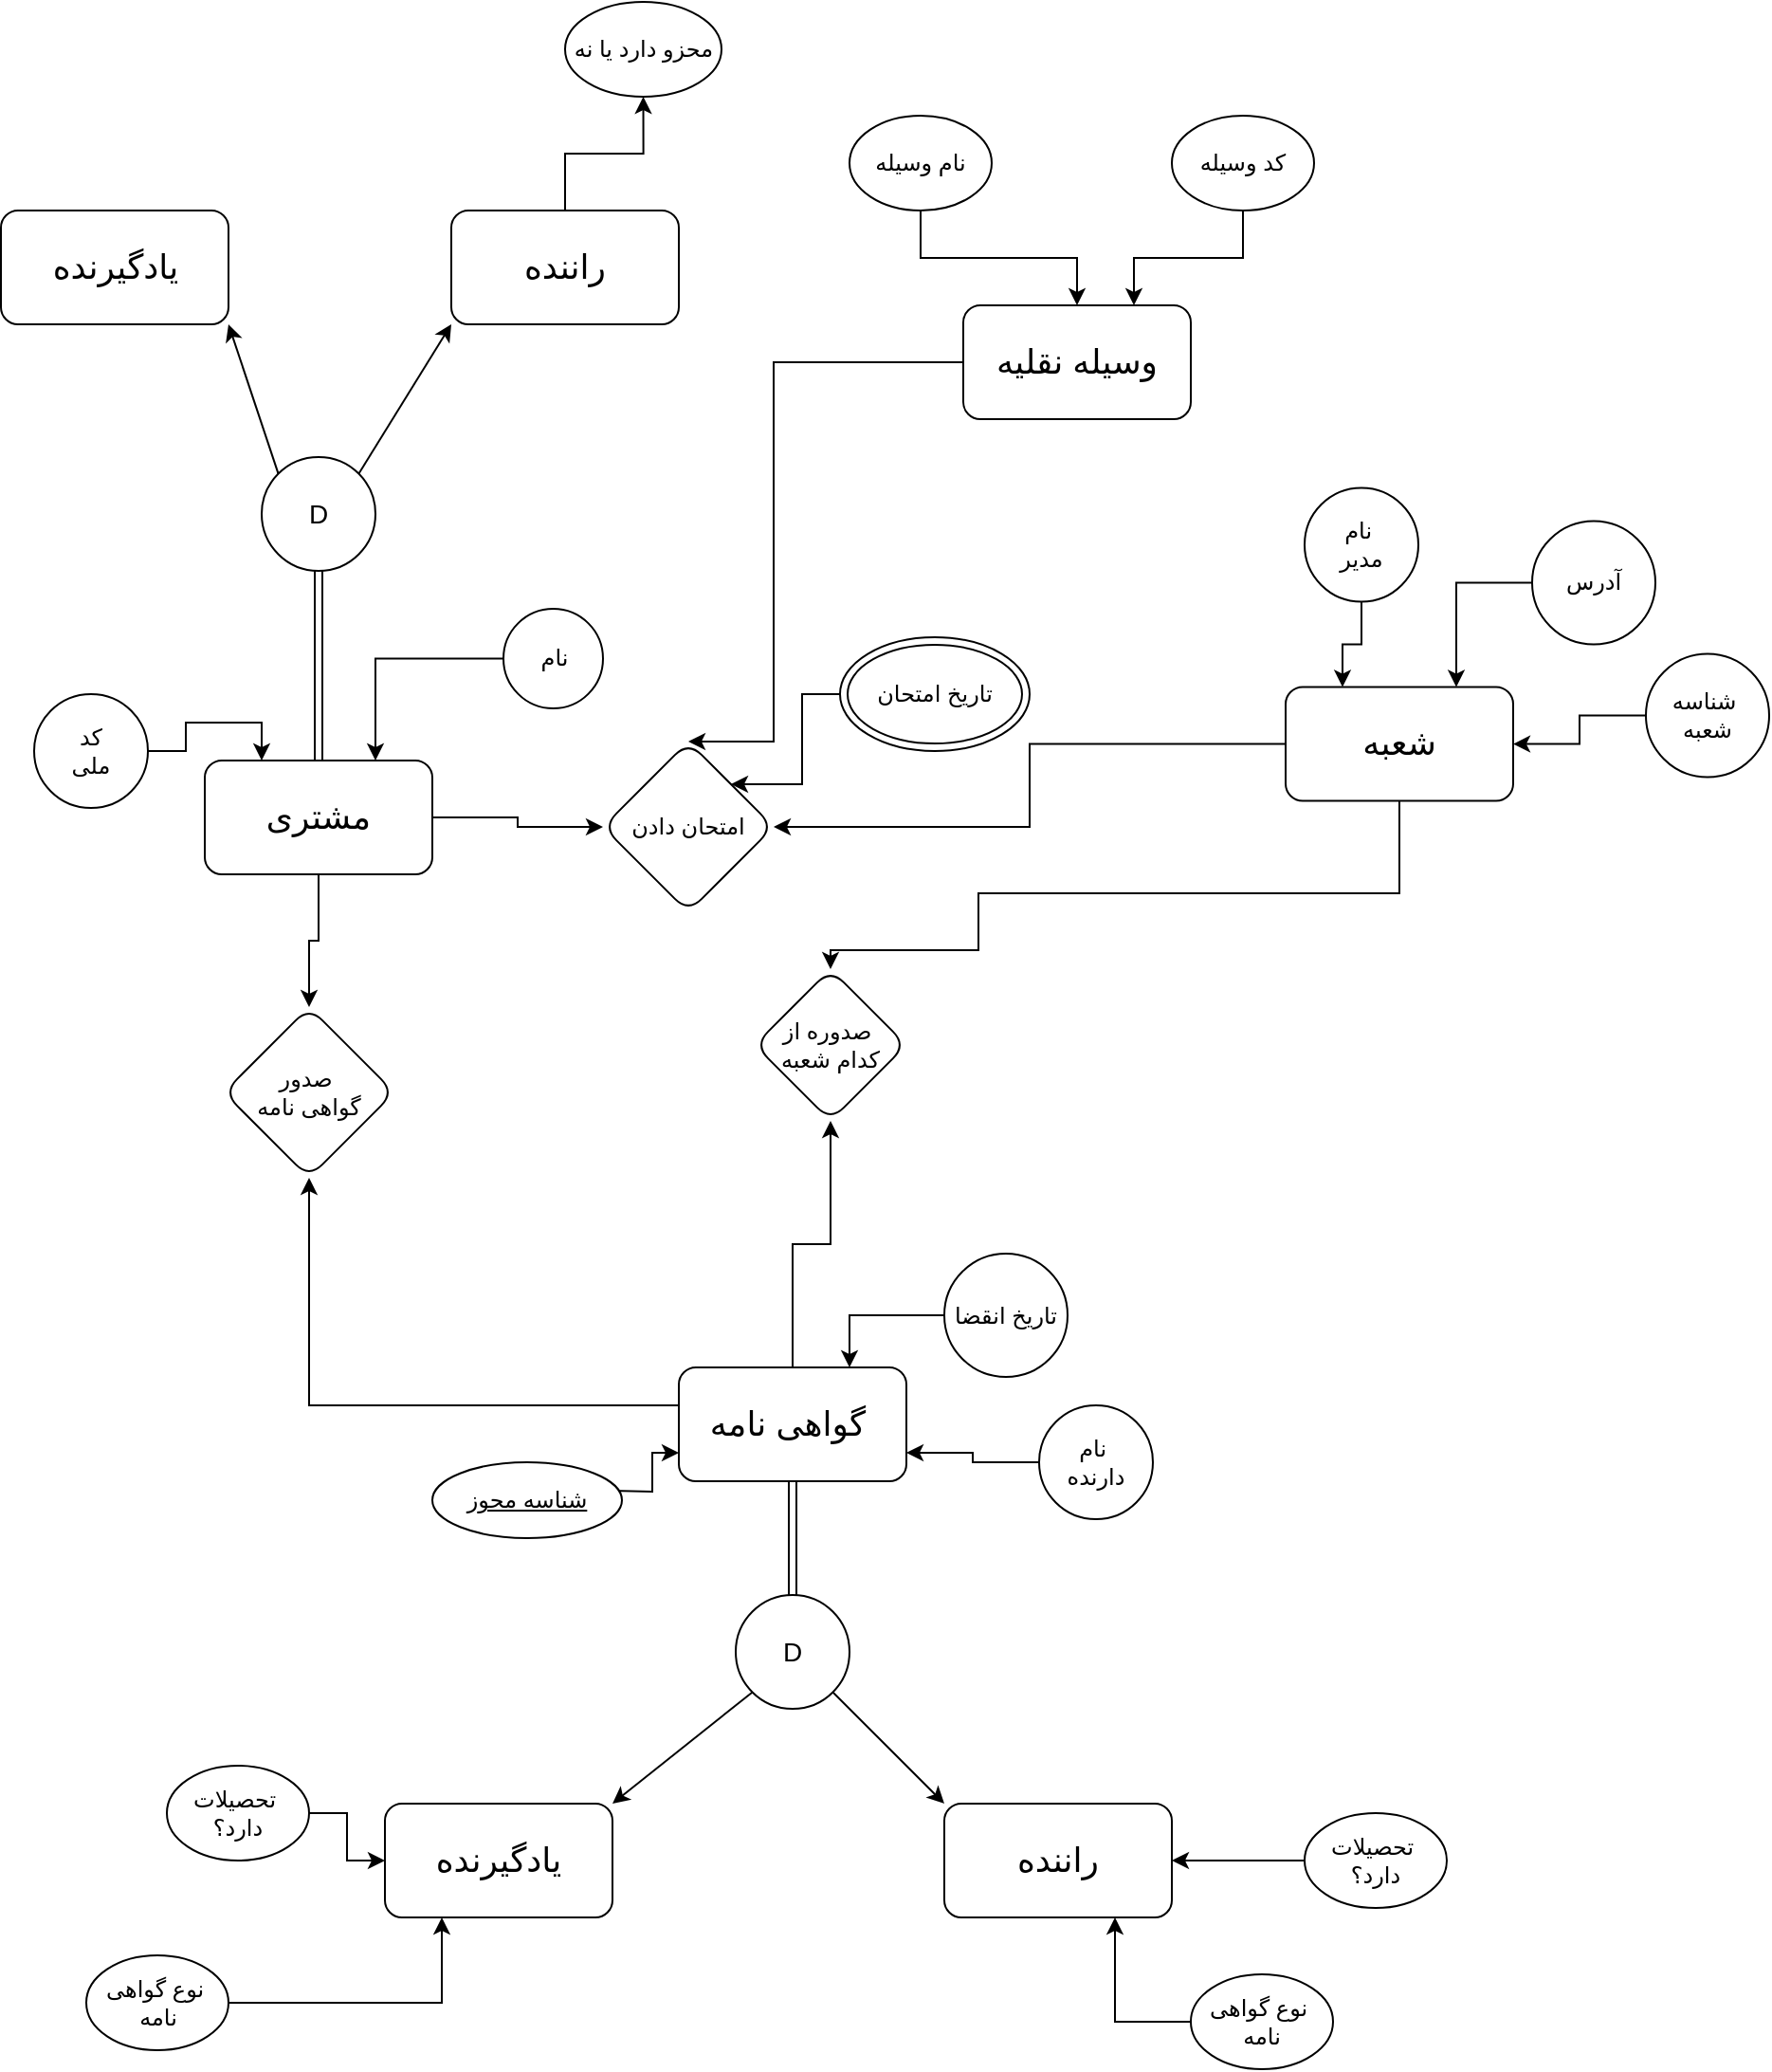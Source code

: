 <mxfile version="24.2.1" type="github">
  <diagram name="Page-1" id="StgHWz4NghMafxSv1uW0">
    <mxGraphModel dx="1459" dy="3041" grid="1" gridSize="10" guides="1" tooltips="1" connect="1" arrows="1" fold="1" page="1" pageScale="1" pageWidth="850" pageHeight="1100" math="0" shadow="0">
      <root>
        <mxCell id="0" />
        <mxCell id="1" parent="0" />
        <mxCell id="T2EJ2uYSbOceFDYWCZ22-41" value="" style="edgeStyle=orthogonalEdgeStyle;rounded=0;orthogonalLoop=1;jettySize=auto;html=1;" parent="1" source="T2EJ2uYSbOceFDYWCZ22-2" target="T2EJ2uYSbOceFDYWCZ22-40" edge="1">
          <mxGeometry relative="1" as="geometry" />
        </mxCell>
        <mxCell id="d3bOrSOvgRTrkonS77Jh-10" value="" style="edgeStyle=orthogonalEdgeStyle;rounded=0;orthogonalLoop=1;jettySize=auto;html=1;" parent="1" source="T2EJ2uYSbOceFDYWCZ22-2" target="d3bOrSOvgRTrkonS77Jh-9" edge="1">
          <mxGeometry relative="1" as="geometry" />
        </mxCell>
        <mxCell id="T2EJ2uYSbOceFDYWCZ22-2" value="&lt;span style=&quot;font-size: 18px;&quot;&gt;مشتری&lt;/span&gt;" style="rounded=1;whiteSpace=wrap;html=1;" parent="1" vertex="1">
          <mxGeometry x="110" y="-940" width="120" height="60" as="geometry" />
        </mxCell>
        <mxCell id="T2EJ2uYSbOceFDYWCZ22-3" style="edgeStyle=orthogonalEdgeStyle;rounded=0;orthogonalLoop=1;jettySize=auto;html=1;entryX=0.75;entryY=0;entryDx=0;entryDy=0;" parent="1" source="T2EJ2uYSbOceFDYWCZ22-4" target="T2EJ2uYSbOceFDYWCZ22-2" edge="1">
          <mxGeometry relative="1" as="geometry" />
        </mxCell>
        <mxCell id="T2EJ2uYSbOceFDYWCZ22-4" value="نام" style="ellipse;whiteSpace=wrap;html=1;aspect=fixed;" parent="1" vertex="1">
          <mxGeometry x="267.5" y="-1020" width="52.5" height="52.5" as="geometry" />
        </mxCell>
        <mxCell id="T2EJ2uYSbOceFDYWCZ22-6" style="edgeStyle=orthogonalEdgeStyle;rounded=0;orthogonalLoop=1;jettySize=auto;html=1;entryX=0.25;entryY=0;entryDx=0;entryDy=0;" parent="1" source="T2EJ2uYSbOceFDYWCZ22-7" target="T2EJ2uYSbOceFDYWCZ22-2" edge="1">
          <mxGeometry relative="1" as="geometry" />
        </mxCell>
        <mxCell id="T2EJ2uYSbOceFDYWCZ22-7" value="کد&lt;div&gt;ملی&lt;/div&gt;" style="ellipse;whiteSpace=wrap;html=1;aspect=fixed;" parent="1" vertex="1">
          <mxGeometry x="20" y="-975" width="60" height="60" as="geometry" />
        </mxCell>
        <mxCell id="T2EJ2uYSbOceFDYWCZ22-44" value="" style="edgeStyle=orthogonalEdgeStyle;rounded=0;orthogonalLoop=1;jettySize=auto;html=1;" parent="1" source="T2EJ2uYSbOceFDYWCZ22-12" target="T2EJ2uYSbOceFDYWCZ22-43" edge="1">
          <mxGeometry relative="1" as="geometry">
            <Array as="points">
              <mxPoint x="740" y="-870" />
              <mxPoint x="518" y="-870" />
              <mxPoint x="518" y="-840" />
              <mxPoint x="440" y="-840" />
            </Array>
          </mxGeometry>
        </mxCell>
        <mxCell id="W4u7JPgKXR2q4pbRJByI-26" style="edgeStyle=orthogonalEdgeStyle;rounded=0;orthogonalLoop=1;jettySize=auto;html=1;entryX=1;entryY=0.5;entryDx=0;entryDy=0;" edge="1" parent="1" source="T2EJ2uYSbOceFDYWCZ22-12" target="d3bOrSOvgRTrkonS77Jh-9">
          <mxGeometry relative="1" as="geometry" />
        </mxCell>
        <mxCell id="T2EJ2uYSbOceFDYWCZ22-12" value="&lt;span style=&quot;font-size: 18px;&quot;&gt;شعبه&lt;/span&gt;" style="rounded=1;whiteSpace=wrap;html=1;" parent="1" vertex="1">
          <mxGeometry x="680" y="-978.75" width="120" height="60" as="geometry" />
        </mxCell>
        <mxCell id="T2EJ2uYSbOceFDYWCZ22-13" style="edgeStyle=orthogonalEdgeStyle;rounded=0;orthogonalLoop=1;jettySize=auto;html=1;entryX=0.75;entryY=0;entryDx=0;entryDy=0;" parent="1" source="T2EJ2uYSbOceFDYWCZ22-14" target="T2EJ2uYSbOceFDYWCZ22-12" edge="1">
          <mxGeometry relative="1" as="geometry" />
        </mxCell>
        <mxCell id="T2EJ2uYSbOceFDYWCZ22-14" value="آدرس" style="ellipse;whiteSpace=wrap;html=1;aspect=fixed;" parent="1" vertex="1">
          <mxGeometry x="810" y="-1066.25" width="65" height="65" as="geometry" />
        </mxCell>
        <mxCell id="T2EJ2uYSbOceFDYWCZ22-16" style="edgeStyle=orthogonalEdgeStyle;rounded=0;orthogonalLoop=1;jettySize=auto;html=1;entryX=0.25;entryY=0;entryDx=0;entryDy=0;" parent="1" source="T2EJ2uYSbOceFDYWCZ22-17" target="T2EJ2uYSbOceFDYWCZ22-12" edge="1">
          <mxGeometry relative="1" as="geometry" />
        </mxCell>
        <mxCell id="T2EJ2uYSbOceFDYWCZ22-17" value="نام&amp;nbsp;&lt;div&gt;مدیر&lt;/div&gt;" style="ellipse;whiteSpace=wrap;html=1;aspect=fixed;" parent="1" vertex="1">
          <mxGeometry x="690" y="-1083.75" width="60" height="60" as="geometry" />
        </mxCell>
        <mxCell id="T2EJ2uYSbOceFDYWCZ22-19" style="edgeStyle=orthogonalEdgeStyle;rounded=0;orthogonalLoop=1;jettySize=auto;html=1;" parent="1" source="T2EJ2uYSbOceFDYWCZ22-20" target="T2EJ2uYSbOceFDYWCZ22-12" edge="1">
          <mxGeometry relative="1" as="geometry" />
        </mxCell>
        <mxCell id="T2EJ2uYSbOceFDYWCZ22-20" value="شناسه&amp;nbsp;&lt;div&gt;شعبه&lt;/div&gt;" style="ellipse;whiteSpace=wrap;html=1;aspect=fixed;" parent="1" vertex="1">
          <mxGeometry x="870" y="-996.25" width="65" height="65" as="geometry" />
        </mxCell>
        <mxCell id="T2EJ2uYSbOceFDYWCZ22-42" style="edgeStyle=orthogonalEdgeStyle;rounded=0;orthogonalLoop=1;jettySize=auto;html=1;" parent="1" source="T2EJ2uYSbOceFDYWCZ22-21" target="T2EJ2uYSbOceFDYWCZ22-40" edge="1">
          <mxGeometry relative="1" as="geometry">
            <Array as="points">
              <mxPoint x="165" y="-600" />
            </Array>
          </mxGeometry>
        </mxCell>
        <mxCell id="T2EJ2uYSbOceFDYWCZ22-45" style="edgeStyle=orthogonalEdgeStyle;rounded=0;orthogonalLoop=1;jettySize=auto;html=1;entryX=0.5;entryY=1;entryDx=0;entryDy=0;" parent="1" source="T2EJ2uYSbOceFDYWCZ22-21" target="T2EJ2uYSbOceFDYWCZ22-43" edge="1">
          <mxGeometry relative="1" as="geometry" />
        </mxCell>
        <mxCell id="T2EJ2uYSbOceFDYWCZ22-21" value="&lt;span style=&quot;font-size: 18px;&quot;&gt;گواهی نامه&amp;nbsp;&lt;/span&gt;" style="rounded=1;whiteSpace=wrap;html=1;" parent="1" vertex="1">
          <mxGeometry x="360" y="-620" width="120" height="60" as="geometry" />
        </mxCell>
        <mxCell id="T2EJ2uYSbOceFDYWCZ22-22" style="edgeStyle=orthogonalEdgeStyle;rounded=0;orthogonalLoop=1;jettySize=auto;html=1;entryX=0.75;entryY=0;entryDx=0;entryDy=0;" parent="1" source="T2EJ2uYSbOceFDYWCZ22-23" target="T2EJ2uYSbOceFDYWCZ22-21" edge="1">
          <mxGeometry relative="1" as="geometry" />
        </mxCell>
        <mxCell id="T2EJ2uYSbOceFDYWCZ22-23" value="تاریخ انقضا" style="ellipse;whiteSpace=wrap;html=1;aspect=fixed;" parent="1" vertex="1">
          <mxGeometry x="500" y="-680" width="65" height="65" as="geometry" />
        </mxCell>
        <mxCell id="W4u7JPgKXR2q4pbRJByI-12" style="edgeStyle=orthogonalEdgeStyle;rounded=0;orthogonalLoop=1;jettySize=auto;html=1;entryX=1;entryY=0.75;entryDx=0;entryDy=0;" edge="1" parent="1" source="T2EJ2uYSbOceFDYWCZ22-26" target="T2EJ2uYSbOceFDYWCZ22-21">
          <mxGeometry relative="1" as="geometry" />
        </mxCell>
        <mxCell id="T2EJ2uYSbOceFDYWCZ22-26" value="نام&amp;nbsp;&lt;div&gt;دارنده&lt;/div&gt;" style="ellipse;whiteSpace=wrap;html=1;aspect=fixed;" parent="1" vertex="1">
          <mxGeometry x="550" y="-600" width="60" height="60" as="geometry" />
        </mxCell>
        <mxCell id="W4u7JPgKXR2q4pbRJByI-13" style="edgeStyle=orthogonalEdgeStyle;rounded=0;orthogonalLoop=1;jettySize=auto;html=1;entryX=0;entryY=0.75;entryDx=0;entryDy=0;" edge="1" parent="1" target="T2EJ2uYSbOceFDYWCZ22-21">
          <mxGeometry relative="1" as="geometry">
            <mxPoint x="325" y="-555" as="sourcePoint" />
          </mxGeometry>
        </mxCell>
        <mxCell id="T2EJ2uYSbOceFDYWCZ22-40" value="صدور&amp;nbsp;&lt;div&gt;گواهی نامه&lt;/div&gt;" style="rhombus;whiteSpace=wrap;html=1;rounded=1;" parent="1" vertex="1">
          <mxGeometry x="120" y="-810" width="90" height="90" as="geometry" />
        </mxCell>
        <mxCell id="T2EJ2uYSbOceFDYWCZ22-43" value="صدوره از&amp;nbsp;&lt;div&gt;کدام شعبه&lt;/div&gt;" style="rhombus;whiteSpace=wrap;html=1;rounded=1;" parent="1" vertex="1">
          <mxGeometry x="400" y="-830" width="80" height="80" as="geometry" />
        </mxCell>
        <mxCell id="d3bOrSOvgRTrkonS77Jh-15" style="edgeStyle=orthogonalEdgeStyle;rounded=0;orthogonalLoop=1;jettySize=auto;html=1;entryX=0.5;entryY=0;entryDx=0;entryDy=0;" parent="1" source="d3bOrSOvgRTrkonS77Jh-1" target="d3bOrSOvgRTrkonS77Jh-9" edge="1">
          <mxGeometry relative="1" as="geometry">
            <Array as="points">
              <mxPoint x="410" y="-1150" />
              <mxPoint x="410" y="-950" />
            </Array>
          </mxGeometry>
        </mxCell>
        <mxCell id="d3bOrSOvgRTrkonS77Jh-1" value="&lt;font style=&quot;font-size: 18px;&quot;&gt;وسیله نقلیه&lt;/font&gt;" style="rounded=1;whiteSpace=wrap;html=1;" parent="1" vertex="1">
          <mxGeometry x="510" y="-1180" width="120" height="60" as="geometry" />
        </mxCell>
        <mxCell id="d3bOrSOvgRTrkonS77Jh-6" style="edgeStyle=orthogonalEdgeStyle;rounded=0;orthogonalLoop=1;jettySize=auto;html=1;entryX=0.5;entryY=0;entryDx=0;entryDy=0;" parent="1" source="d3bOrSOvgRTrkonS77Jh-3" target="d3bOrSOvgRTrkonS77Jh-1" edge="1">
          <mxGeometry relative="1" as="geometry">
            <mxPoint x="552.5" y="-1250" as="targetPoint" />
          </mxGeometry>
        </mxCell>
        <mxCell id="d3bOrSOvgRTrkonS77Jh-3" value="نام وسیله" style="ellipse;whiteSpace=wrap;html=1;" parent="1" vertex="1">
          <mxGeometry x="450" y="-1280" width="75" height="50" as="geometry" />
        </mxCell>
        <mxCell id="d3bOrSOvgRTrkonS77Jh-14" style="edgeStyle=orthogonalEdgeStyle;rounded=0;orthogonalLoop=1;jettySize=auto;html=1;entryX=0.75;entryY=0;entryDx=0;entryDy=0;" parent="1" source="d3bOrSOvgRTrkonS77Jh-7" target="d3bOrSOvgRTrkonS77Jh-1" edge="1">
          <mxGeometry relative="1" as="geometry" />
        </mxCell>
        <mxCell id="d3bOrSOvgRTrkonS77Jh-7" value="کد وسیله" style="ellipse;whiteSpace=wrap;html=1;" parent="1" vertex="1">
          <mxGeometry x="620" y="-1280" width="75" height="50" as="geometry" />
        </mxCell>
        <mxCell id="d3bOrSOvgRTrkonS77Jh-9" value="امتحان دادن" style="rhombus;whiteSpace=wrap;html=1;rounded=1;" parent="1" vertex="1">
          <mxGeometry x="320" y="-950" width="90" height="90" as="geometry" />
        </mxCell>
        <mxCell id="d3bOrSOvgRTrkonS77Jh-19" style="edgeStyle=orthogonalEdgeStyle;rounded=0;orthogonalLoop=1;jettySize=auto;html=1;entryX=1;entryY=0;entryDx=0;entryDy=0;" parent="1" source="d3bOrSOvgRTrkonS77Jh-18" target="d3bOrSOvgRTrkonS77Jh-9" edge="1">
          <mxGeometry relative="1" as="geometry" />
        </mxCell>
        <mxCell id="d3bOrSOvgRTrkonS77Jh-18" value="تاریخ امتحان" style="ellipse;shape=doubleEllipse;whiteSpace=wrap;html=1;" parent="1" vertex="1">
          <mxGeometry x="445" y="-1005" width="100" height="60" as="geometry" />
        </mxCell>
        <mxCell id="W4u7JPgKXR2q4pbRJByI-1" value="&lt;span style=&quot;font-size: 18px;&quot;&gt;راننده&lt;/span&gt;" style="rounded=1;whiteSpace=wrap;html=1;" vertex="1" parent="1">
          <mxGeometry x="500" y="-390" width="120" height="60" as="geometry" />
        </mxCell>
        <mxCell id="W4u7JPgKXR2q4pbRJByI-11" style="edgeStyle=orthogonalEdgeStyle;rounded=0;orthogonalLoop=1;jettySize=auto;html=1;entryX=0.75;entryY=1;entryDx=0;entryDy=0;" edge="1" parent="1" source="W4u7JPgKXR2q4pbRJByI-7" target="W4u7JPgKXR2q4pbRJByI-1">
          <mxGeometry relative="1" as="geometry" />
        </mxCell>
        <mxCell id="W4u7JPgKXR2q4pbRJByI-7" value="نوع گواهی&amp;nbsp;&lt;div&gt;نامه&lt;/div&gt;" style="ellipse;whiteSpace=wrap;html=1;" vertex="1" parent="1">
          <mxGeometry x="630" y="-300" width="75" height="50" as="geometry" />
        </mxCell>
        <mxCell id="W4u7JPgKXR2q4pbRJByI-10" style="edgeStyle=orthogonalEdgeStyle;rounded=0;orthogonalLoop=1;jettySize=auto;html=1;entryX=1;entryY=0.5;entryDx=0;entryDy=0;" edge="1" parent="1" source="W4u7JPgKXR2q4pbRJByI-9" target="W4u7JPgKXR2q4pbRJByI-1">
          <mxGeometry relative="1" as="geometry" />
        </mxCell>
        <mxCell id="W4u7JPgKXR2q4pbRJByI-9" value="تحصیلات&amp;nbsp;&lt;div&gt;دارد؟&lt;/div&gt;" style="ellipse;whiteSpace=wrap;html=1;" vertex="1" parent="1">
          <mxGeometry x="690" y="-385" width="75" height="50" as="geometry" />
        </mxCell>
        <mxCell id="W4u7JPgKXR2q4pbRJByI-14" value="" style="shape=link;html=1;rounded=0;entryX=0.5;entryY=1;entryDx=0;entryDy=0;" edge="1" parent="1" target="T2EJ2uYSbOceFDYWCZ22-21">
          <mxGeometry width="100" relative="1" as="geometry">
            <mxPoint x="420" y="-500" as="sourcePoint" />
            <mxPoint x="470" y="-610" as="targetPoint" />
          </mxGeometry>
        </mxCell>
        <mxCell id="W4u7JPgKXR2q4pbRJByI-15" value="&lt;font style=&quot;font-size: 14px;&quot;&gt;D&lt;/font&gt;" style="ellipse;whiteSpace=wrap;html=1;aspect=fixed;" vertex="1" parent="1">
          <mxGeometry x="390" y="-500" width="60" height="60" as="geometry" />
        </mxCell>
        <mxCell id="W4u7JPgKXR2q4pbRJByI-16" value="شناسه مجوز" style="ellipse;whiteSpace=wrap;html=1;align=center;fontStyle=4;" vertex="1" parent="1">
          <mxGeometry x="230" y="-570" width="100" height="40" as="geometry" />
        </mxCell>
        <mxCell id="W4u7JPgKXR2q4pbRJByI-17" value="" style="endArrow=classic;html=1;rounded=0;entryX=0;entryY=0;entryDx=0;entryDy=0;exitX=1;exitY=1;exitDx=0;exitDy=0;" edge="1" parent="1" source="W4u7JPgKXR2q4pbRJByI-15" target="W4u7JPgKXR2q4pbRJByI-1">
          <mxGeometry width="50" height="50" relative="1" as="geometry">
            <mxPoint x="400" y="-580" as="sourcePoint" />
            <mxPoint x="450" y="-630" as="targetPoint" />
          </mxGeometry>
        </mxCell>
        <mxCell id="W4u7JPgKXR2q4pbRJByI-18" value="&lt;span style=&quot;font-size: 18px;&quot;&gt;یادگیرنده&lt;/span&gt;" style="rounded=1;whiteSpace=wrap;html=1;" vertex="1" parent="1">
          <mxGeometry x="205" y="-390" width="120" height="60" as="geometry" />
        </mxCell>
        <mxCell id="W4u7JPgKXR2q4pbRJByI-24" style="edgeStyle=orthogonalEdgeStyle;rounded=0;orthogonalLoop=1;jettySize=auto;html=1;entryX=0.25;entryY=1;entryDx=0;entryDy=0;" edge="1" parent="1" source="W4u7JPgKXR2q4pbRJByI-20" target="W4u7JPgKXR2q4pbRJByI-18">
          <mxGeometry relative="1" as="geometry" />
        </mxCell>
        <mxCell id="W4u7JPgKXR2q4pbRJByI-20" value="نوع گواهی&amp;nbsp;&lt;div&gt;نامه&lt;/div&gt;" style="ellipse;whiteSpace=wrap;html=1;" vertex="1" parent="1">
          <mxGeometry x="47.5" y="-310" width="75" height="50" as="geometry" />
        </mxCell>
        <mxCell id="W4u7JPgKXR2q4pbRJByI-23" style="edgeStyle=orthogonalEdgeStyle;rounded=0;orthogonalLoop=1;jettySize=auto;html=1;entryX=0;entryY=0.5;entryDx=0;entryDy=0;" edge="1" parent="1" source="W4u7JPgKXR2q4pbRJByI-22" target="W4u7JPgKXR2q4pbRJByI-18">
          <mxGeometry relative="1" as="geometry" />
        </mxCell>
        <mxCell id="W4u7JPgKXR2q4pbRJByI-22" value="تحصیلات&amp;nbsp;&lt;div&gt;دارد؟&lt;/div&gt;" style="ellipse;whiteSpace=wrap;html=1;" vertex="1" parent="1">
          <mxGeometry x="90" y="-410" width="75" height="50" as="geometry" />
        </mxCell>
        <mxCell id="W4u7JPgKXR2q4pbRJByI-25" value="" style="endArrow=classic;html=1;rounded=0;entryX=1;entryY=0;entryDx=0;entryDy=0;exitX=0;exitY=1;exitDx=0;exitDy=0;" edge="1" parent="1" source="W4u7JPgKXR2q4pbRJByI-15" target="W4u7JPgKXR2q4pbRJByI-18">
          <mxGeometry width="50" height="50" relative="1" as="geometry">
            <mxPoint x="390" y="-430" as="sourcePoint" />
            <mxPoint x="510" y="-380" as="targetPoint" />
          </mxGeometry>
        </mxCell>
        <mxCell id="W4u7JPgKXR2q4pbRJByI-27" value="" style="shape=link;html=1;rounded=0;entryX=0.5;entryY=0;entryDx=0;entryDy=0;exitX=0.5;exitY=1;exitDx=0;exitDy=0;" edge="1" parent="1" source="W4u7JPgKXR2q4pbRJByI-28" target="T2EJ2uYSbOceFDYWCZ22-2">
          <mxGeometry width="100" relative="1" as="geometry">
            <mxPoint x="165" y="-1100" as="sourcePoint" />
            <mxPoint x="165" y="-1160" as="targetPoint" />
          </mxGeometry>
        </mxCell>
        <mxCell id="W4u7JPgKXR2q4pbRJByI-28" value="&lt;font style=&quot;font-size: 14px;&quot;&gt;D&lt;/font&gt;" style="ellipse;whiteSpace=wrap;html=1;aspect=fixed;" vertex="1" parent="1">
          <mxGeometry x="140" y="-1100" width="60" height="60" as="geometry" />
        </mxCell>
        <mxCell id="W4u7JPgKXR2q4pbRJByI-43" style="edgeStyle=orthogonalEdgeStyle;rounded=0;orthogonalLoop=1;jettySize=auto;html=1;entryX=0.5;entryY=1;entryDx=0;entryDy=0;" edge="1" parent="1" source="W4u7JPgKXR2q4pbRJByI-29" target="W4u7JPgKXR2q4pbRJByI-42">
          <mxGeometry relative="1" as="geometry" />
        </mxCell>
        <mxCell id="W4u7JPgKXR2q4pbRJByI-29" value="&lt;span style=&quot;font-size: 18px;&quot;&gt;راننده&lt;/span&gt;" style="rounded=1;whiteSpace=wrap;html=1;" vertex="1" parent="1">
          <mxGeometry x="240" y="-1230" width="120" height="60" as="geometry" />
        </mxCell>
        <mxCell id="W4u7JPgKXR2q4pbRJByI-34" value="&lt;span style=&quot;font-size: 18px;&quot;&gt;یادگیرنده&lt;/span&gt;" style="rounded=1;whiteSpace=wrap;html=1;" vertex="1" parent="1">
          <mxGeometry x="2.5" y="-1230" width="120" height="60" as="geometry" />
        </mxCell>
        <mxCell id="W4u7JPgKXR2q4pbRJByI-39" value="" style="endArrow=classic;html=1;rounded=0;entryX=1;entryY=1;entryDx=0;entryDy=0;exitX=0;exitY=0;exitDx=0;exitDy=0;" edge="1" parent="1" source="W4u7JPgKXR2q4pbRJByI-28" target="W4u7JPgKXR2q4pbRJByI-34">
          <mxGeometry width="50" height="50" relative="1" as="geometry">
            <mxPoint x="160" y="-1140" as="sourcePoint" />
            <mxPoint x="149" y="-991" as="targetPoint" />
          </mxGeometry>
        </mxCell>
        <mxCell id="W4u7JPgKXR2q4pbRJByI-41" value="" style="endArrow=classic;html=1;rounded=0;entryX=0;entryY=1;entryDx=0;entryDy=0;exitX=1;exitY=0;exitDx=0;exitDy=0;" edge="1" parent="1" source="W4u7JPgKXR2q4pbRJByI-28" target="W4u7JPgKXR2q4pbRJByI-29">
          <mxGeometry width="50" height="50" relative="1" as="geometry">
            <mxPoint x="159" y="-1081" as="sourcePoint" />
            <mxPoint x="133" y="-1160" as="targetPoint" />
          </mxGeometry>
        </mxCell>
        <mxCell id="W4u7JPgKXR2q4pbRJByI-42" value="محزو دارد یا نه" style="ellipse;whiteSpace=wrap;html=1;" vertex="1" parent="1">
          <mxGeometry x="300" y="-1340" width="82.5" height="50" as="geometry" />
        </mxCell>
      </root>
    </mxGraphModel>
  </diagram>
</mxfile>
